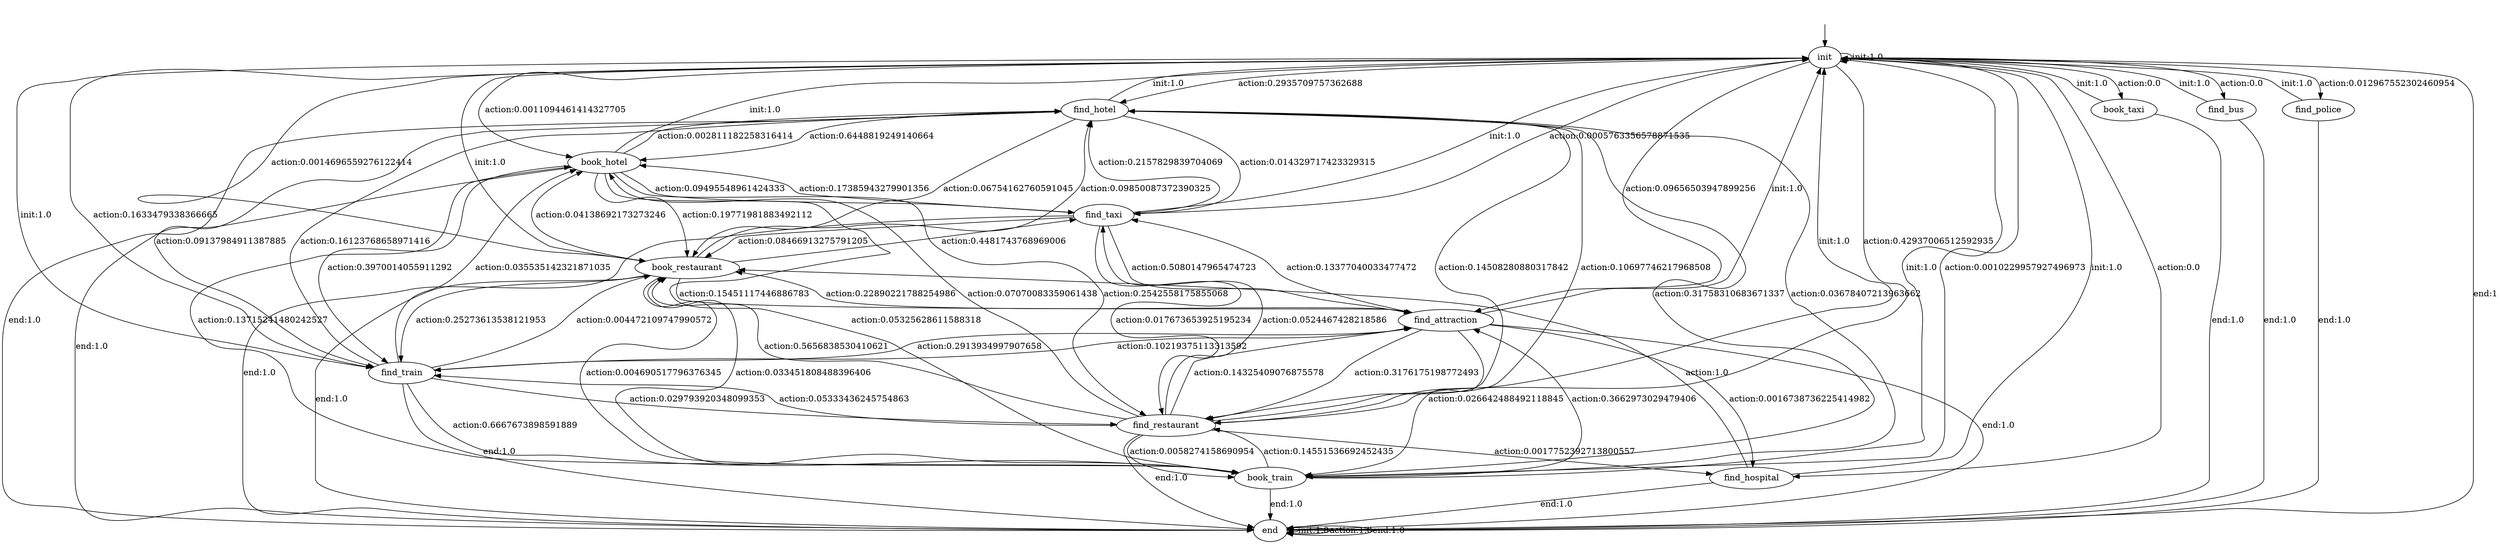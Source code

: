 digraph learned_mdp {
s0 [label="init"];
s1 [label="find_hotel"];
s2 [label="book_hotel"];
s3 [label="find_train"];
s4 [label="book_train"];
s5 [label="find_attraction"];
s6 [label="find_restaurant"];
s7 [label="book_restaurant"];
s8 [label="find_hospital"];
s9 [label="book_taxi"];
s10 [label="find_taxi"];
s11 [label="find_bus"];
s12 [label="find_police"];
s13 [label="end"];
s0 -> s0  [label="init:1.0"];
s0 -> s1  [label="action:0.2935709757362688"];
s0 -> s2  [label="action:0.0011094461414327705"];
s0 -> s3  [label="action:0.1633479338366665"];
s0 -> s4  [label="action:0.0010229957927496973"];
s0 -> s5  [label="action:0.09656503947899256"];
s0 -> s6  [label="action:0.42937006512592935"];
s0 -> s7  [label="action:0.0014696559276122414"];
s0 -> s8  [label="action:0.0"];
s0 -> s9  [label="action:0.0"];
s0 -> s10  [label="action:0.0005763356578871535"];
s0 -> s11  [label="action:0.0"];
s0 -> s12  [label="action:0.012967552302460954"];
s0 -> s13  [label="end:1"];
s1 -> s0  [label="init:1.0"];
s1 -> s2  [label="action:0.6448819249140664"];
s1 -> s3  [label="action:0.09137984911387885"];
s1 -> s4  [label="action:0.03678407213963662"];
s1 -> s6  [label="action:0.14508280880317842"];
s1 -> s7  [label="action:0.06754162760591045"];
s1 -> s10  [label="action:0.014329717423329315"];
s1 -> s13 [label="end:1.0"];
s2 -> s0  [label="init:1.0"];
s2 -> s1  [label="action:0.002811182258316414"];
s2 -> s3  [label="action:0.3970014055911292"];
s2 -> s4  [label="action:0.05325628611588318"];
s2 -> s6  [label="action:0.2542558175855068"];
s2 -> s7  [label="action:0.19771981883492112"];
s2 -> s10  [label="action:0.09495548961424333"];
s2 -> s13 [label="end:1.0"];
s3 -> s0  [label="init:1.0"];
s3 -> s1  [label="action:0.16123768658971416"];
s3 -> s2  [label="action:0.035535142321871035"];
s3 -> s4  [label="action:0.6667673898591889"];
s3 -> s5  [label="action:0.10219375113313592"];
s3 -> s6  [label="action:0.029793920348099353"];
s3 -> s7  [label="action:0.004472109747990572"];
s3 -> s13 [label="end:1.0"];
s4 -> s0  [label="init:1.0"];
s4 -> s1  [label="action:0.31758310683671337"];
s4 -> s2  [label="action:0.13715241480242527"];
s4 -> s5  [label="action:0.3662973029479406"];
s4 -> s6  [label="action:0.14551536692452435"];
s4 -> s7  [label="action:0.033451808488396406"];
s4 -> s13 [label="end:1.0"];
s5 -> s0  [label="init:1.0"];
s5 -> s3  [label="action:0.2913934997907658"];
s5 -> s4  [label="action:0.026642488492118845"];
s5 -> s6  [label="action:0.3176175198772493"];
s5 -> s7  [label="action:0.22890221788254986"];
s5 -> s8  [label="action:0.0016738736225414982"];
s5 -> s10  [label="action:0.13377040033477472"];
s5 -> s13 [label="end:1.0"];
s6 -> s0  [label="init:1.0"];
s6 -> s1  [label="action:0.10697746217968508"];
s6 -> s2  [label="action:0.07070083359061438"];
s6 -> s3  [label="action:0.05333436245754863"];
s6 -> s4  [label="action:0.0058274158690954"];
s6 -> s5  [label="action:0.14325409076875578"];
s6 -> s7  [label="action:0.5656838530410621"];
s6 -> s8  [label="action:0.0017752392713800557"];
s6 -> s10  [label="action:0.0524467428218586"];
s6 -> s13 [label="end:1.0"];
s7 -> s0  [label="init:1.0"];
s7 -> s1  [label="action:0.09850087372390325"];
s7 -> s2  [label="action:0.04138692173273246"];
s7 -> s3  [label="action:0.25273613538121953"];
s7 -> s4  [label="action:0.004690517796376345"];
s7 -> s5  [label="action:0.15451117446886783"];
s7 -> s10  [label="action:0.4481743768969006"];
s7 -> s13 [label="end:1.0"];
s8 -> s0  [label="init:1.0"];
s8 -> s7  [label="action:1.0"];
s8 -> s13 [label="end:1.0"];
s9 -> s0  [label="init:1.0"];
s9 -> s13 [label="end:1.0"];
s10 -> s0  [label="init:1.0"];
s10 -> s1  [label="action:0.2157829839704069"];
s10 -> s2  [label="action:0.17385943279901356"];
s10 -> s5  [label="action:0.5080147965474723"];
s10 -> s6  [label="action:0.017673653925195234"];
s10 -> s7  [label="action:0.08466913275791205"];
s10 -> s13 [label="end:1.0"];
s11 -> s0  [label="init:1.0"];
s11 -> s13 [label="end:1.0"];
s12 -> s0  [label="init:1.0"];
s12 -> s13 [label="end:1.0"];
s13 -> s13 [label="init:1.0"];
s13 -> s13  [label="action:1.0"];
s13 -> s13  [label="end:1.0"];
__start0 [label="", shape=none];
__start0 -> s0  [label=""];
}